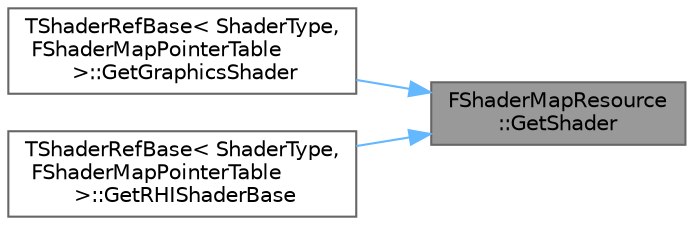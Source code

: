 digraph "FShaderMapResource::GetShader"
{
 // INTERACTIVE_SVG=YES
 // LATEX_PDF_SIZE
  bgcolor="transparent";
  edge [fontname=Helvetica,fontsize=10,labelfontname=Helvetica,labelfontsize=10];
  node [fontname=Helvetica,fontsize=10,shape=box,height=0.2,width=0.4];
  rankdir="RL";
  Node1 [id="Node000001",label="FShaderMapResource\l::GetShader",height=0.2,width=0.4,color="gray40", fillcolor="grey60", style="filled", fontcolor="black",tooltip=" "];
  Node1 -> Node2 [id="edge1_Node000001_Node000002",dir="back",color="steelblue1",style="solid",tooltip=" "];
  Node2 [id="Node000002",label="TShaderRefBase\< ShaderType,\l FShaderMapPointerTable\l \>::GetGraphicsShader",height=0.2,width=0.4,color="grey40", fillcolor="white", style="filled",URL="$dc/d92/classTShaderRefBase.html#a584950f8397a7f96e46d18a8b27f1727",tooltip=" "];
  Node1 -> Node3 [id="edge2_Node000001_Node000003",dir="back",color="steelblue1",style="solid",tooltip=" "];
  Node3 [id="Node000003",label="TShaderRefBase\< ShaderType,\l FShaderMapPointerTable\l \>::GetRHIShaderBase",height=0.2,width=0.4,color="grey40", fillcolor="white", style="filled",URL="$dc/d92/classTShaderRefBase.html#aba4614f94907cb1d46f903785999d399",tooltip=" "];
}
